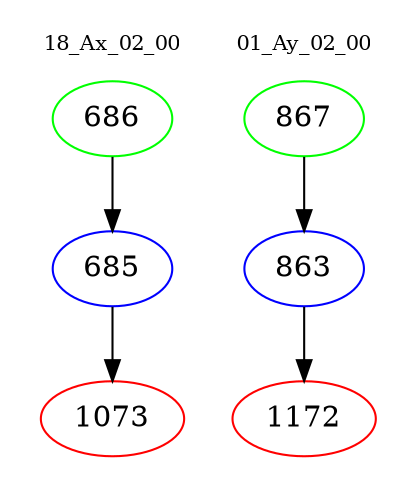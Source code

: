 digraph{
subgraph cluster_0 {
color = white
label = "18_Ax_02_00";
fontsize=10;
T0_686 [label="686", color="green"]
T0_686 -> T0_685 [color="black"]
T0_685 [label="685", color="blue"]
T0_685 -> T0_1073 [color="black"]
T0_1073 [label="1073", color="red"]
}
subgraph cluster_1 {
color = white
label = "01_Ay_02_00";
fontsize=10;
T1_867 [label="867", color="green"]
T1_867 -> T1_863 [color="black"]
T1_863 [label="863", color="blue"]
T1_863 -> T1_1172 [color="black"]
T1_1172 [label="1172", color="red"]
}
}
